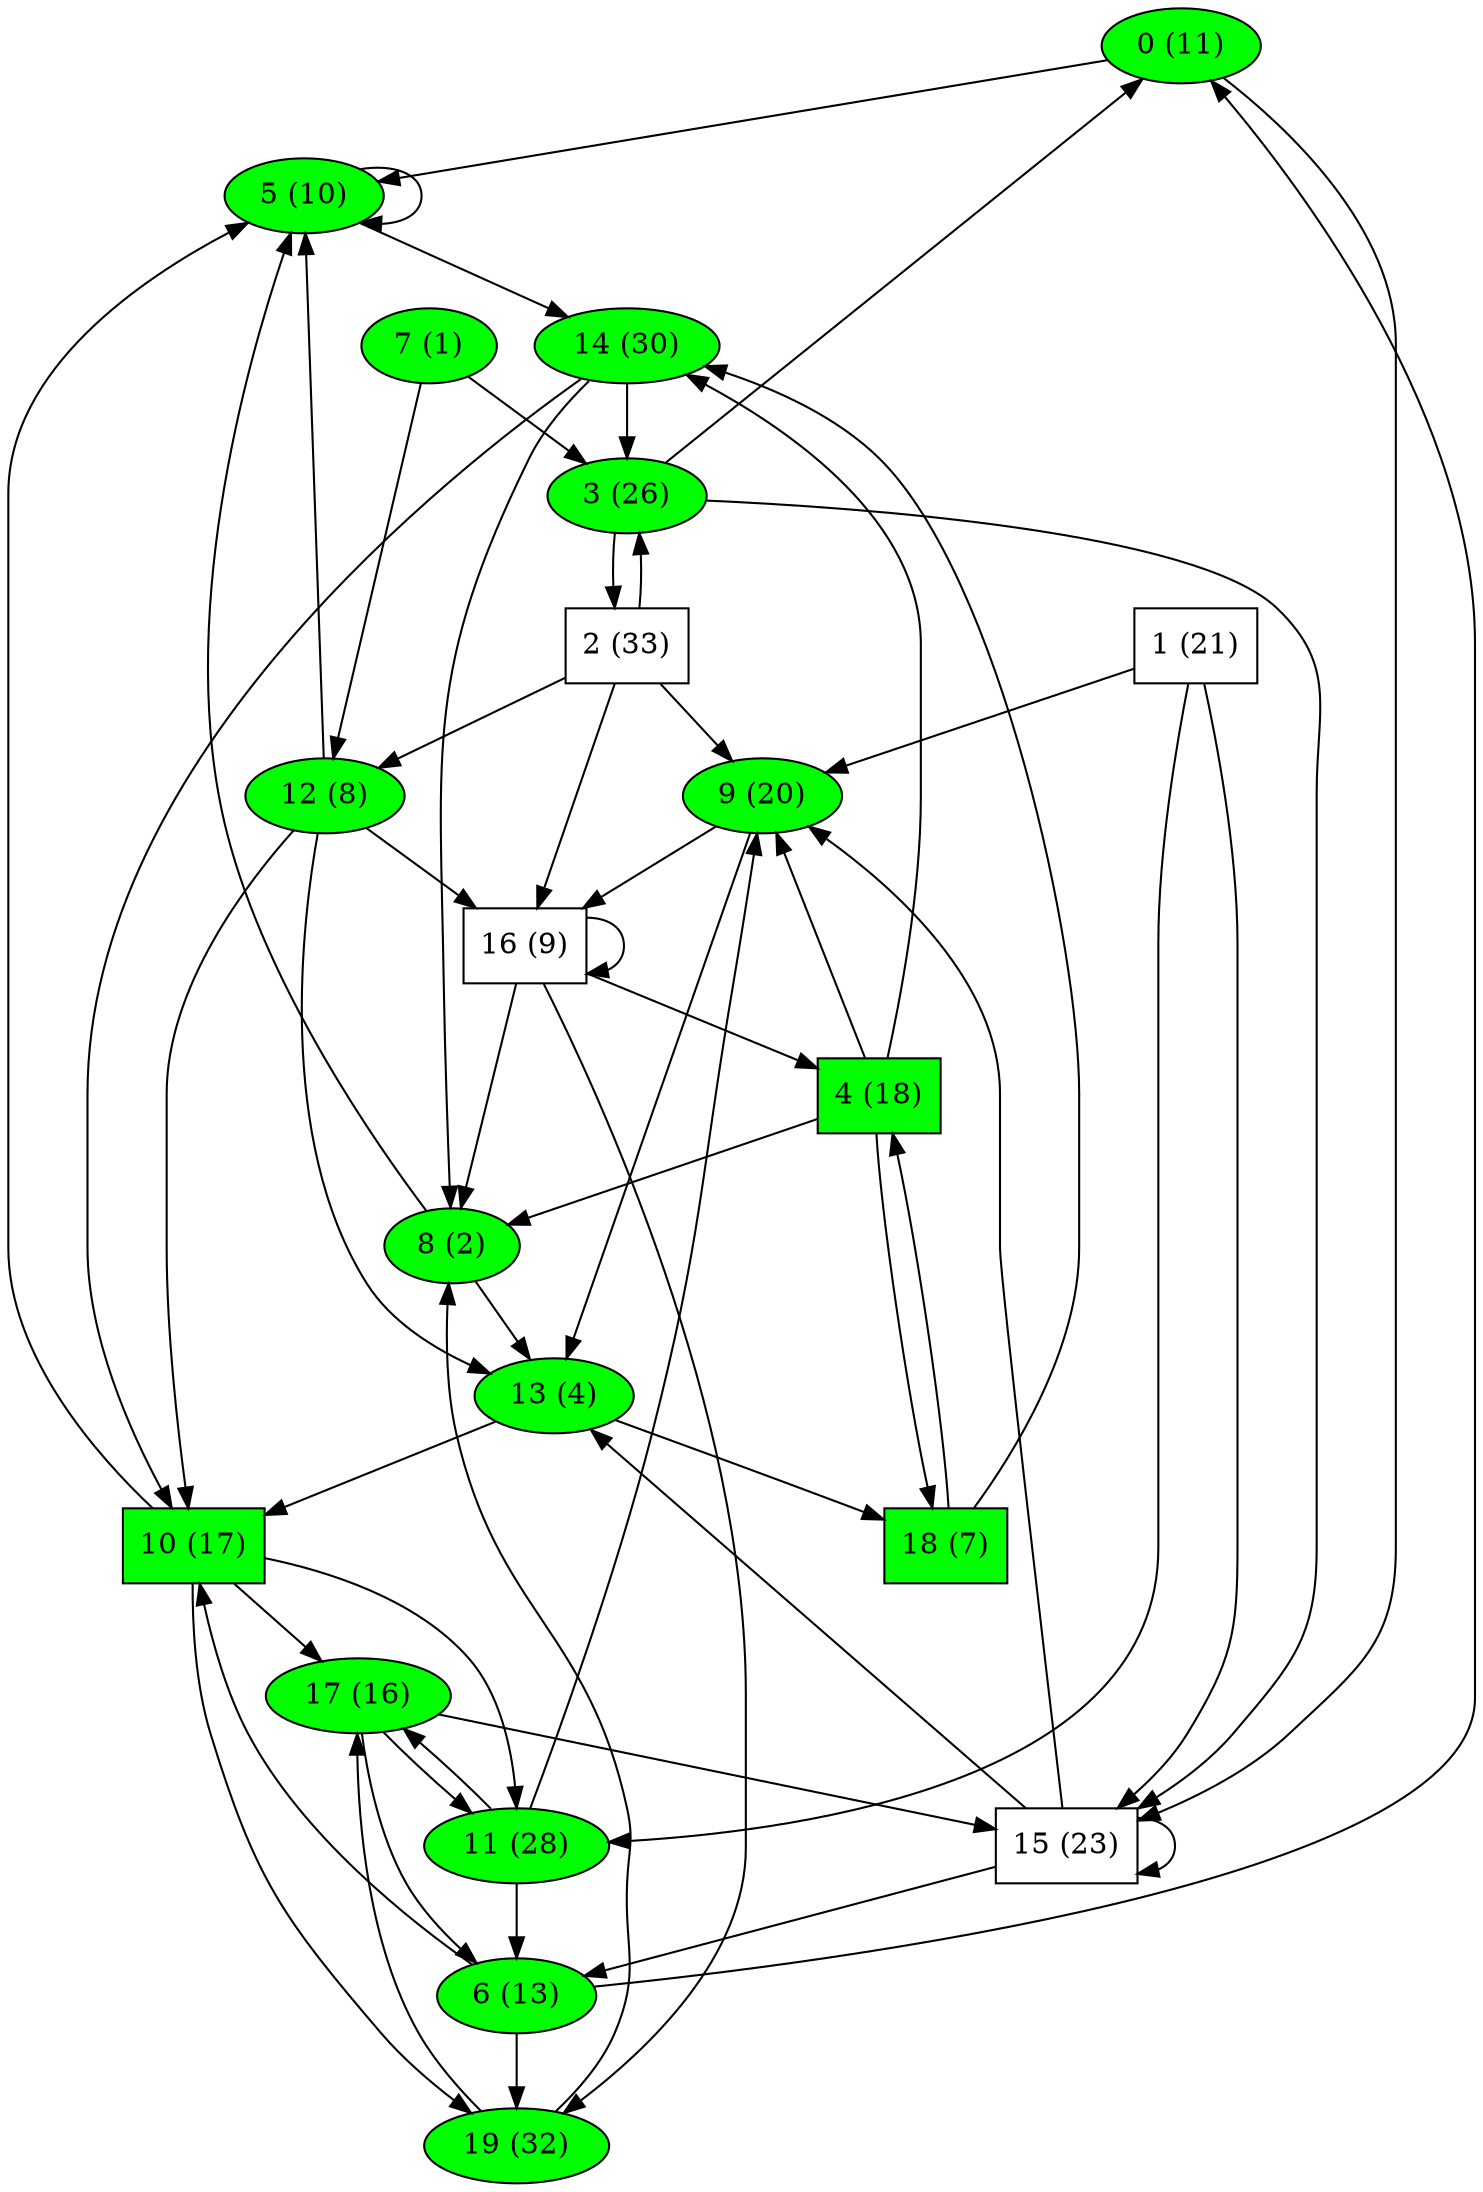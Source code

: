 digraph G { 
0[label="\N (11)" , style=filled, fillcolor=green ]
0->5
0->15
1[label="\N (21)", color=black, shape=polygon ]
1->9
1->11
1->15
2[label="\N (33)", color=black, shape=polygon ]
2->3
2->9
2->12
2->16
3[label="\N (26)" , style=filled, fillcolor=green ]
3->0
3->2
3->15
4[label="\N (18)", fillcolor=green, style=filled, shape=polygon ]
4->8
4->9
4->14
4->18
5[label="\N (10)" , style=filled, fillcolor=green ]
5->5
5->14
6[label="\N (13)" , style=filled, fillcolor=green ]
6->0
6->10
6->19
7[label="\N (1)" , style=filled, fillcolor=green ]
7->3
7->12
8[label="\N (2)" , style=filled, fillcolor=green ]
8->5
8->13
9[label="\N (20)" , style=filled, fillcolor=green ]
9->13
9->16
10[label="\N (17)", fillcolor=green, style=filled, shape=polygon ]
10->5
10->11
10->17
10->19
11[label="\N (28)" , style=filled, fillcolor=green ]
11->6
11->9
11->17
12[label="\N (8)" , style=filled, fillcolor=green ]
12->5
12->10
12->13
12->16
13[label="\N (4)" , style=filled, fillcolor=green ]
13->10
13->18
14[label="\N (30)" , style=filled, fillcolor=green ]
14->3
14->8
14->10
15[label="\N (23)", color=black, shape=polygon ]
15->6
15->9
15->13
15->15
16[label="\N (9)", color=black, shape=polygon ]
16->4
16->8
16->16
16->19
17[label="\N (16)" , style=filled, fillcolor=green ]
17->6
17->11
17->15
18[label="\N (7)", fillcolor=green, style=filled, shape=polygon ]
18->4
18->14
19[label="\N (32)" , style=filled, fillcolor=green ]
19->8
19->17
}
